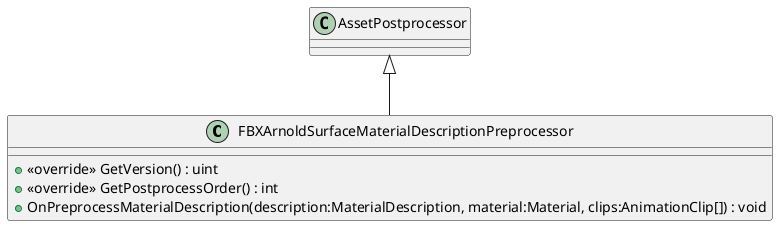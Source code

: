 @startuml
class FBXArnoldSurfaceMaterialDescriptionPreprocessor {
    + <<override>> GetVersion() : uint
    + <<override>> GetPostprocessOrder() : int
    + OnPreprocessMaterialDescription(description:MaterialDescription, material:Material, clips:AnimationClip[]) : void
}
AssetPostprocessor <|-- FBXArnoldSurfaceMaterialDescriptionPreprocessor
@enduml

